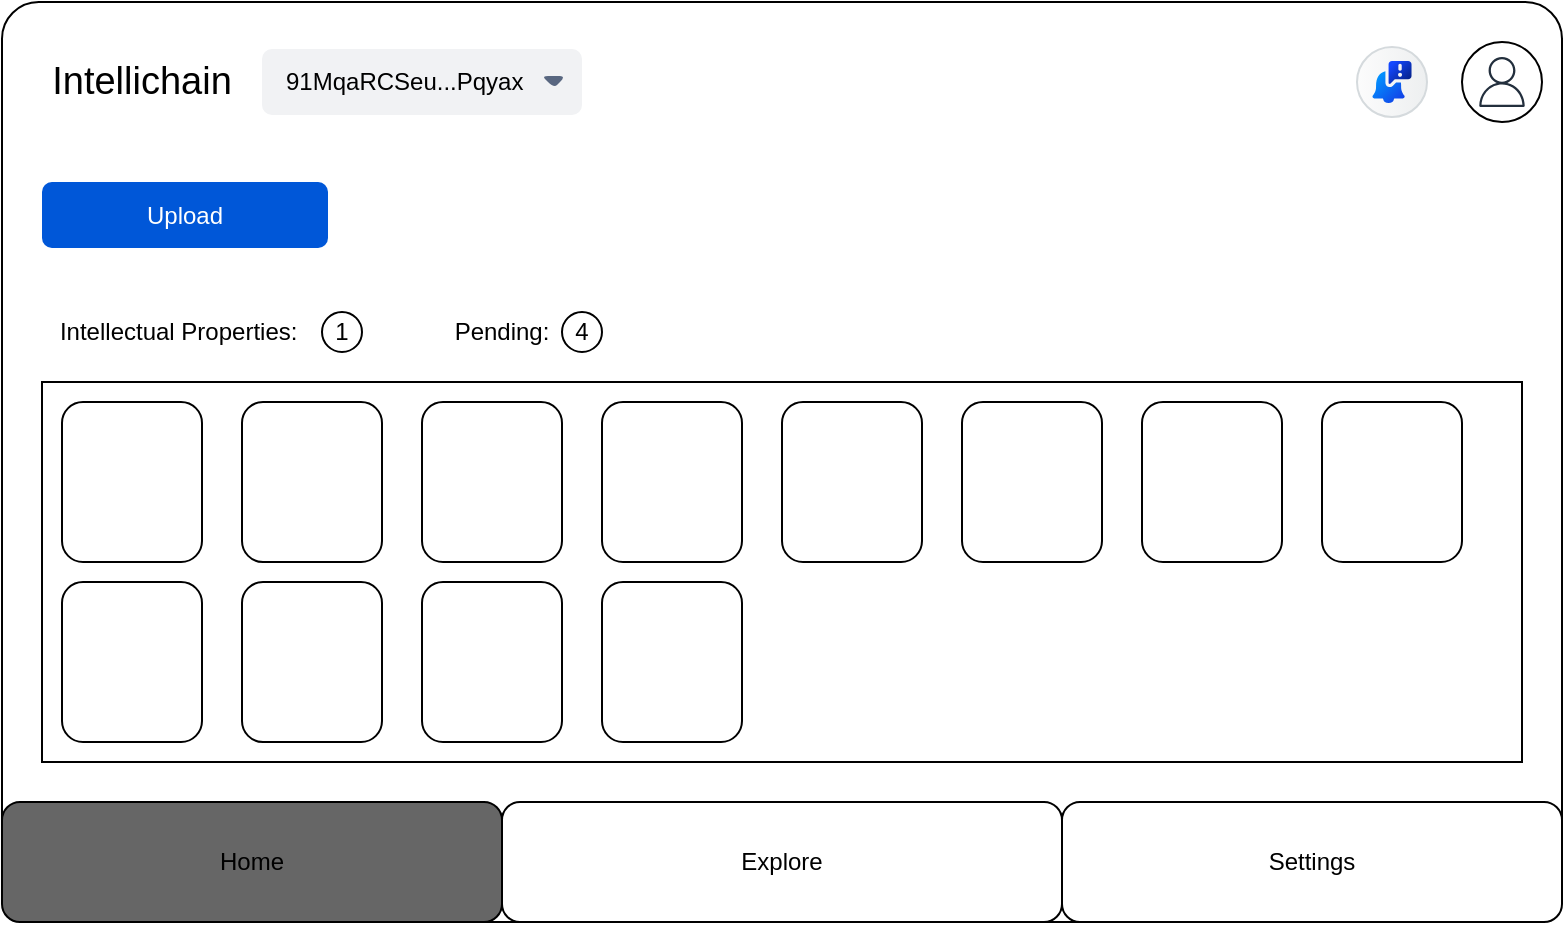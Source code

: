 <mxfile version="24.7.6">
  <diagram name="Page-1" id="bAqIAQ-4bpXfbEuGqonz">
    <mxGraphModel dx="1949" dy="719" grid="1" gridSize="10" guides="1" tooltips="1" connect="1" arrows="1" fold="1" page="1" pageScale="1" pageWidth="827" pageHeight="1169" math="0" shadow="0">
      <root>
        <mxCell id="0" />
        <mxCell id="1" parent="0" />
        <mxCell id="C9ud0-nxX3Vw6TwEYUsl-2" value="" style="rounded=1;whiteSpace=wrap;html=1;arcSize=4;" vertex="1" parent="1">
          <mxGeometry x="-70" y="320" width="780" height="460" as="geometry" />
        </mxCell>
        <mxCell id="C9ud0-nxX3Vw6TwEYUsl-8" value="Intellichain" style="text;html=1;align=center;verticalAlign=middle;whiteSpace=wrap;rounded=0;fontFamily=Helvetica;fontSize=19;fontColor=default;" vertex="1" parent="1">
          <mxGeometry x="-60" y="340" width="120" height="40" as="geometry" />
        </mxCell>
        <mxCell id="C9ud0-nxX3Vw6TwEYUsl-10" value="" style="rounded=0;whiteSpace=wrap;html=1;strokeColor=default;align=center;verticalAlign=middle;fontFamily=Helvetica;fontSize=12;fontColor=default;fillColor=default;" vertex="1" parent="1">
          <mxGeometry x="-50" y="510" width="740" height="190" as="geometry" />
        </mxCell>
        <mxCell id="C9ud0-nxX3Vw6TwEYUsl-11" value="" style="rounded=1;whiteSpace=wrap;html=1;strokeColor=default;align=center;verticalAlign=middle;fontFamily=Helvetica;fontSize=12;fontColor=default;fillColor=default;" vertex="1" parent="1">
          <mxGeometry x="-40" y="520" width="70" height="80" as="geometry" />
        </mxCell>
        <mxCell id="C9ud0-nxX3Vw6TwEYUsl-12" value="" style="rounded=1;whiteSpace=wrap;html=1;strokeColor=default;align=center;verticalAlign=middle;fontFamily=Helvetica;fontSize=12;fontColor=default;fillColor=default;" vertex="1" parent="1">
          <mxGeometry x="50" y="520" width="70" height="80" as="geometry" />
        </mxCell>
        <mxCell id="C9ud0-nxX3Vw6TwEYUsl-13" value="" style="rounded=1;whiteSpace=wrap;html=1;strokeColor=default;align=center;verticalAlign=middle;fontFamily=Helvetica;fontSize=12;fontColor=default;fillColor=default;" vertex="1" parent="1">
          <mxGeometry x="140" y="520" width="70" height="80" as="geometry" />
        </mxCell>
        <mxCell id="C9ud0-nxX3Vw6TwEYUsl-14" value="" style="rounded=1;whiteSpace=wrap;html=1;strokeColor=default;align=center;verticalAlign=middle;fontFamily=Helvetica;fontSize=12;fontColor=default;fillColor=default;" vertex="1" parent="1">
          <mxGeometry x="230" y="520" width="70" height="80" as="geometry" />
        </mxCell>
        <mxCell id="C9ud0-nxX3Vw6TwEYUsl-15" value="" style="rounded=1;whiteSpace=wrap;html=1;strokeColor=default;align=center;verticalAlign=middle;fontFamily=Helvetica;fontSize=12;fontColor=default;fillColor=default;" vertex="1" parent="1">
          <mxGeometry x="-40" y="610" width="70" height="80" as="geometry" />
        </mxCell>
        <mxCell id="C9ud0-nxX3Vw6TwEYUsl-16" value="" style="rounded=1;whiteSpace=wrap;html=1;strokeColor=default;align=center;verticalAlign=middle;fontFamily=Helvetica;fontSize=12;fontColor=default;fillColor=default;" vertex="1" parent="1">
          <mxGeometry x="50" y="610" width="70" height="80" as="geometry" />
        </mxCell>
        <mxCell id="C9ud0-nxX3Vw6TwEYUsl-17" value="" style="rounded=1;whiteSpace=wrap;html=1;strokeColor=default;align=center;verticalAlign=middle;fontFamily=Helvetica;fontSize=12;fontColor=default;fillColor=default;" vertex="1" parent="1">
          <mxGeometry x="140" y="610" width="70" height="80" as="geometry" />
        </mxCell>
        <mxCell id="C9ud0-nxX3Vw6TwEYUsl-18" value="" style="rounded=1;whiteSpace=wrap;html=1;strokeColor=default;align=center;verticalAlign=middle;fontFamily=Helvetica;fontSize=12;fontColor=default;fillColor=default;" vertex="1" parent="1">
          <mxGeometry x="230" y="610" width="70" height="80" as="geometry" />
        </mxCell>
        <mxCell id="C9ud0-nxX3Vw6TwEYUsl-19" value="" style="rounded=1;whiteSpace=wrap;html=1;strokeColor=default;align=center;verticalAlign=middle;fontFamily=Helvetica;fontSize=12;fontColor=default;fillColor=default;" vertex="1" parent="1">
          <mxGeometry x="320" y="520" width="70" height="80" as="geometry" />
        </mxCell>
        <mxCell id="C9ud0-nxX3Vw6TwEYUsl-20" value="" style="rounded=1;whiteSpace=wrap;html=1;strokeColor=default;align=center;verticalAlign=middle;fontFamily=Helvetica;fontSize=12;fontColor=default;fillColor=default;" vertex="1" parent="1">
          <mxGeometry x="410" y="520" width="70" height="80" as="geometry" />
        </mxCell>
        <mxCell id="C9ud0-nxX3Vw6TwEYUsl-21" value="" style="rounded=1;whiteSpace=wrap;html=1;strokeColor=default;align=center;verticalAlign=middle;fontFamily=Helvetica;fontSize=12;fontColor=default;fillColor=default;" vertex="1" parent="1">
          <mxGeometry x="500" y="520" width="70" height="80" as="geometry" />
        </mxCell>
        <mxCell id="C9ud0-nxX3Vw6TwEYUsl-22" value="" style="rounded=1;whiteSpace=wrap;html=1;strokeColor=default;align=center;verticalAlign=middle;fontFamily=Helvetica;fontSize=12;fontColor=default;fillColor=default;" vertex="1" parent="1">
          <mxGeometry x="590" y="520" width="70" height="80" as="geometry" />
        </mxCell>
        <mxCell id="C9ud0-nxX3Vw6TwEYUsl-28" value="" style="group" vertex="1" connectable="0" parent="1">
          <mxGeometry x="-70" y="720" width="780" height="60" as="geometry" />
        </mxCell>
        <mxCell id="C9ud0-nxX3Vw6TwEYUsl-5" value="Home" style="rounded=1;whiteSpace=wrap;html=1;align=center;verticalAlign=middle;fontFamily=Helvetica;fontSize=12;fillColor=#666666;" vertex="1" parent="C9ud0-nxX3Vw6TwEYUsl-28">
          <mxGeometry width="250" height="60" as="geometry" />
        </mxCell>
        <mxCell id="C9ud0-nxX3Vw6TwEYUsl-6" value="Explore" style="rounded=1;whiteSpace=wrap;html=1;strokeColor=default;align=center;verticalAlign=middle;fontFamily=Helvetica;fontSize=12;fontColor=default;fillColor=default;" vertex="1" parent="C9ud0-nxX3Vw6TwEYUsl-28">
          <mxGeometry x="250" width="280" height="60" as="geometry" />
        </mxCell>
        <mxCell id="C9ud0-nxX3Vw6TwEYUsl-7" value="Settings" style="rounded=1;whiteSpace=wrap;html=1;strokeColor=default;align=center;verticalAlign=middle;fontFamily=Helvetica;fontSize=12;fontColor=default;fillColor=default;" vertex="1" parent="C9ud0-nxX3Vw6TwEYUsl-28">
          <mxGeometry x="530" width="250" height="60" as="geometry" />
        </mxCell>
        <mxCell id="C9ud0-nxX3Vw6TwEYUsl-31" value="" style="group" vertex="1" connectable="0" parent="1">
          <mxGeometry x="-50" y="470" width="160" height="30" as="geometry" />
        </mxCell>
        <mxCell id="C9ud0-nxX3Vw6TwEYUsl-29" value="Intellectual Properties:&amp;nbsp;" style="text;html=1;align=center;verticalAlign=middle;whiteSpace=wrap;rounded=0;fontFamily=Helvetica;fontSize=12;fontColor=default;" vertex="1" parent="C9ud0-nxX3Vw6TwEYUsl-31">
          <mxGeometry width="140" height="30" as="geometry" />
        </mxCell>
        <mxCell id="C9ud0-nxX3Vw6TwEYUsl-30" value="1" style="ellipse;whiteSpace=wrap;html=1;aspect=fixed;rounded=1;strokeColor=default;align=center;verticalAlign=middle;fontFamily=Helvetica;fontSize=12;fontColor=default;fillColor=default;" vertex="1" parent="C9ud0-nxX3Vw6TwEYUsl-31">
          <mxGeometry x="140" y="5" width="20" height="20" as="geometry" />
        </mxCell>
        <mxCell id="C9ud0-nxX3Vw6TwEYUsl-33" value="Pending:" style="text;html=1;align=center;verticalAlign=middle;whiteSpace=wrap;rounded=0;fontFamily=Helvetica;fontSize=12;fontColor=default;" vertex="1" parent="1">
          <mxGeometry x="150" y="470" width="60" height="30" as="geometry" />
        </mxCell>
        <mxCell id="C9ud0-nxX3Vw6TwEYUsl-34" value="4" style="ellipse;whiteSpace=wrap;html=1;aspect=fixed;rounded=1;strokeColor=default;align=center;verticalAlign=middle;fontFamily=Helvetica;fontSize=12;fontColor=default;fillColor=default;" vertex="1" parent="1">
          <mxGeometry x="210" y="475" width="20" height="20" as="geometry" />
        </mxCell>
        <mxCell id="C9ud0-nxX3Vw6TwEYUsl-39" value="" style="shape=mxgraph.sap.icon;labelPosition=center;verticalLabelPosition=bottom;align=center;verticalAlign=top;strokeWidth=1;strokeColor=#D5DADD;fillColor=#EDEFF0;gradientColor=#FCFCFC;gradientDirection=west;aspect=fixed;SAPIcon=SAP_Alert_Notification_service_for_SAP_BTP;rounded=1;fontFamily=Helvetica;fontSize=12;fontColor=default;" vertex="1" parent="1">
          <mxGeometry x="607.5" y="342.5" width="35" height="35" as="geometry" />
        </mxCell>
        <mxCell id="C9ud0-nxX3Vw6TwEYUsl-42" style="edgeStyle=orthogonalEdgeStyle;rounded=0;orthogonalLoop=1;jettySize=auto;html=1;exitX=0.5;exitY=1;exitDx=0;exitDy=0;fontFamily=Helvetica;fontSize=12;fontColor=default;" edge="1" parent="1">
          <mxGeometry relative="1" as="geometry">
            <mxPoint x="150" y="375" as="sourcePoint" />
            <mxPoint x="150" y="375" as="targetPoint" />
          </mxGeometry>
        </mxCell>
        <mxCell id="C9ud0-nxX3Vw6TwEYUsl-44" value="&lt;span style=&quot;color: rgb(0, 0, 0);&quot;&gt;91MqaRCSeu...Pqyax&lt;/span&gt;" style="rounded=1;fillColor=#F1F2F4;strokeColor=none;html=1;whiteSpace=wrap;fontColor=#596780;align=left;fontSize=12;spacingLeft=10;sketch=0;verticalAlign=middle;fontFamily=Helvetica;" vertex="1" parent="1">
          <mxGeometry x="60" y="343.5" width="160" height="33" as="geometry" />
        </mxCell>
        <mxCell id="C9ud0-nxX3Vw6TwEYUsl-45" value="" style="shape=triangle;direction=south;fillColor=#596780;strokeColor=none;html=1;sketch=0;rounded=1;align=center;verticalAlign=middle;fontFamily=Helvetica;fontSize=12;fontColor=default;" vertex="1" parent="C9ud0-nxX3Vw6TwEYUsl-44">
          <mxGeometry x="1" y="0.5" width="12" height="6" relative="1" as="geometry">
            <mxPoint x="-20" y="-3" as="offset" />
          </mxGeometry>
        </mxCell>
        <mxCell id="C9ud0-nxX3Vw6TwEYUsl-47" value="Upload" style="rounded=1;fillColor=#0057D8;strokeColor=none;html=1;whiteSpace=wrap;fontColor=#ffffff;align=center;verticalAlign=middle;fontStyle=0;fontSize=12;sketch=0;fontFamily=Helvetica;" vertex="1" parent="1">
          <mxGeometry x="-50" y="410" width="143" height="33" as="geometry" />
        </mxCell>
        <mxCell id="C9ud0-nxX3Vw6TwEYUsl-49" value="" style="group" vertex="1" connectable="0" parent="1">
          <mxGeometry x="660" y="340" width="40" height="40" as="geometry" />
        </mxCell>
        <mxCell id="C9ud0-nxX3Vw6TwEYUsl-38" value="" style="ellipse;whiteSpace=wrap;html=1;aspect=fixed;rounded=1;strokeColor=default;align=center;verticalAlign=middle;fontFamily=Helvetica;fontSize=12;fontColor=default;fillColor=default;" vertex="1" parent="C9ud0-nxX3Vw6TwEYUsl-49">
          <mxGeometry width="40" height="40" as="geometry" />
        </mxCell>
        <mxCell id="C9ud0-nxX3Vw6TwEYUsl-40" value="" style="sketch=0;outlineConnect=0;fontColor=#232F3E;gradientColor=none;fillColor=#232F3D;strokeColor=none;dashed=0;verticalLabelPosition=bottom;verticalAlign=top;align=center;html=1;fontSize=12;fontStyle=0;aspect=fixed;pointerEvents=1;shape=mxgraph.aws4.user;rounded=1;fontFamily=Helvetica;" vertex="1" parent="C9ud0-nxX3Vw6TwEYUsl-49">
          <mxGeometry x="7.5" y="7.5" width="25" height="25" as="geometry" />
        </mxCell>
      </root>
    </mxGraphModel>
  </diagram>
</mxfile>
